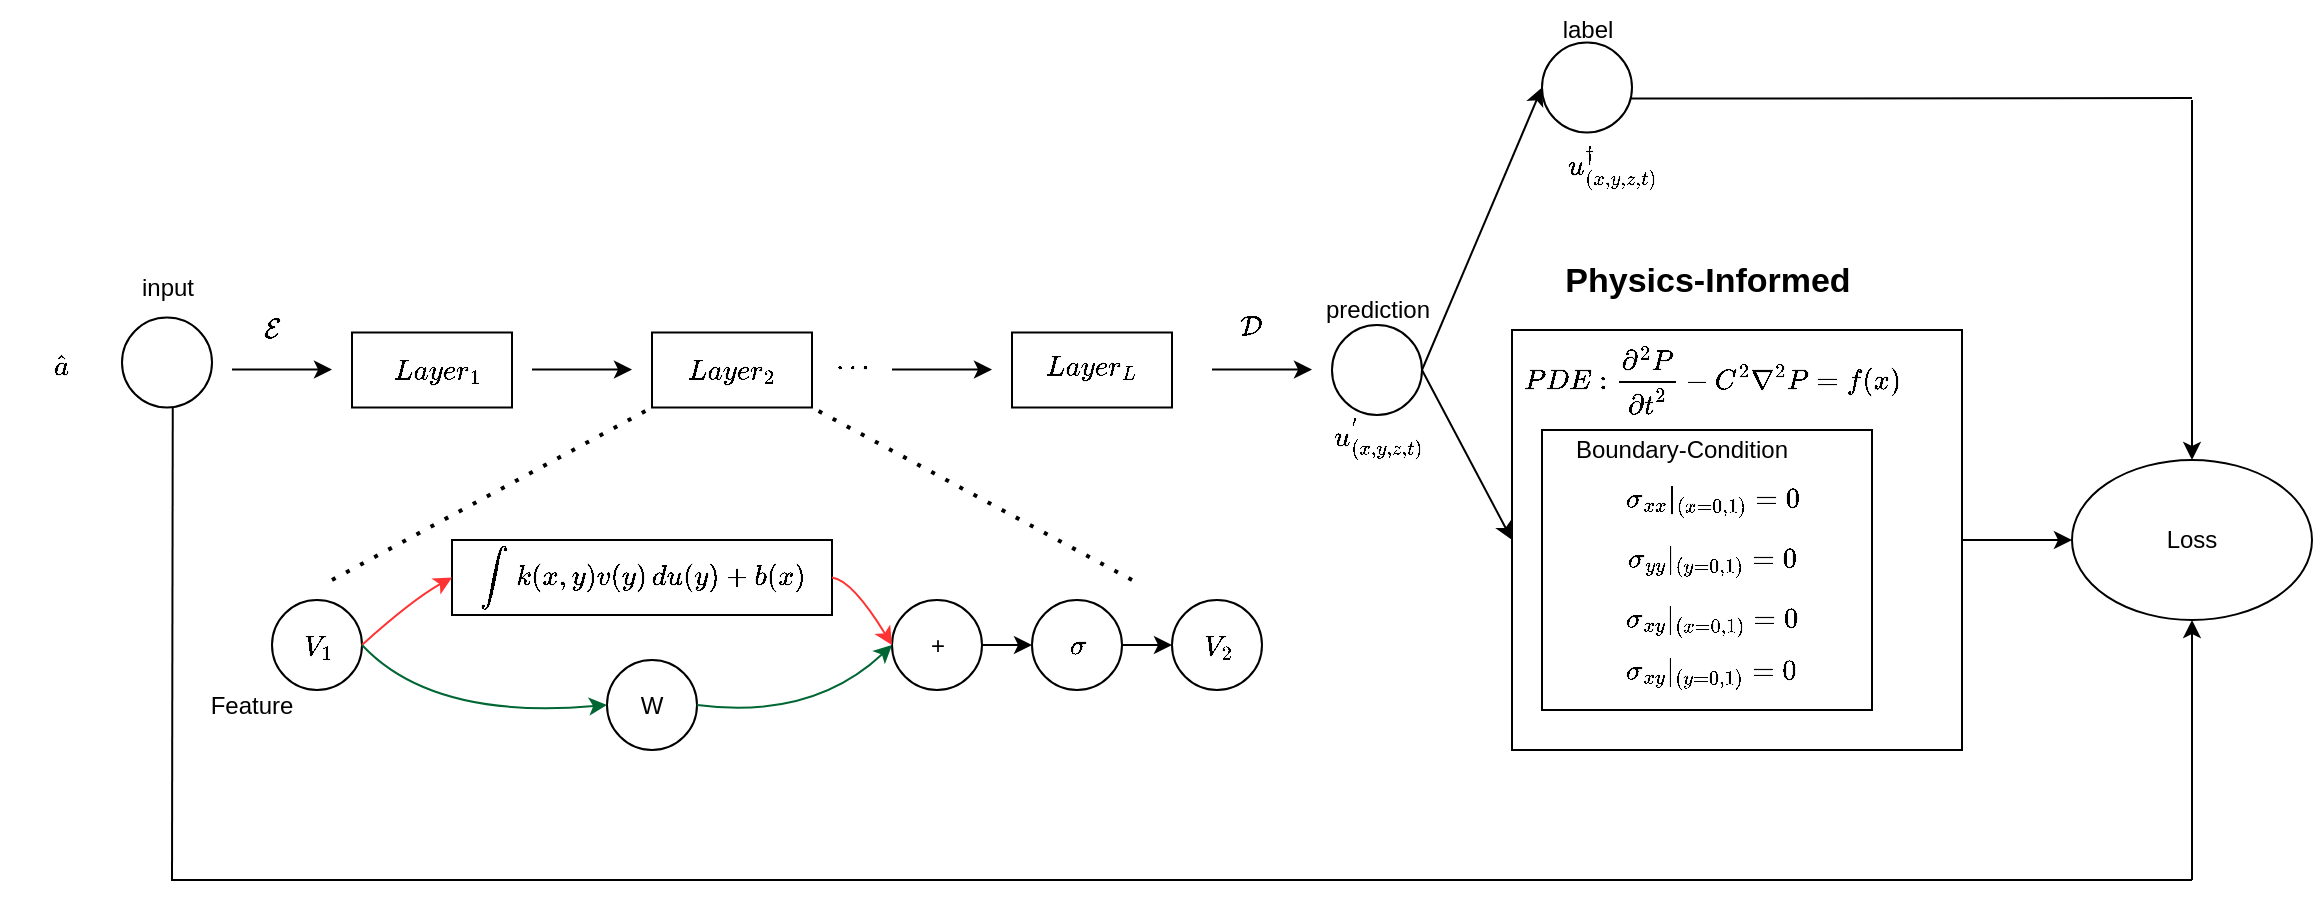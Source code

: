 <mxfile version="20.6.0" type="github">
  <diagram id="vNaFavaUtkI6E_ZRZSPJ" name="第 1 页">
    <mxGraphModel dx="-616" dy="547" grid="1" gridSize="10" guides="1" tooltips="1" connect="1" arrows="1" fold="1" page="1" pageScale="1" pageWidth="827" pageHeight="1169" math="1" shadow="0">
      <root>
        <mxCell id="0" />
        <mxCell id="1" parent="0" />
        <mxCell id="5DeH8LEnFmFn5Sq5zkg7-81" value="" style="endArrow=classic;html=1;rounded=0;" edge="1" parent="1">
          <mxGeometry width="50" height="50" relative="1" as="geometry">
            <mxPoint x="2320" y="1094.8" as="sourcePoint" />
            <mxPoint x="2370" y="1094.8" as="targetPoint" />
          </mxGeometry>
        </mxCell>
        <mxCell id="5DeH8LEnFmFn5Sq5zkg7-82" value="$$\mathcal{E}$$" style="text;html=1;strokeColor=none;fillColor=none;align=center;verticalAlign=middle;whiteSpace=wrap;rounded=0;" vertex="1" parent="1">
          <mxGeometry x="2310" y="1060" width="60" height="30" as="geometry" />
        </mxCell>
        <mxCell id="5DeH8LEnFmFn5Sq5zkg7-83" value="" style="endArrow=classic;html=1;rounded=0;" edge="1" parent="1">
          <mxGeometry width="50" height="50" relative="1" as="geometry">
            <mxPoint x="2810" y="1094.8" as="sourcePoint" />
            <mxPoint x="2860" y="1094.8" as="targetPoint" />
          </mxGeometry>
        </mxCell>
        <mxCell id="5DeH8LEnFmFn5Sq5zkg7-84" value="$$\mathcal{D}$$" style="text;html=1;strokeColor=none;fillColor=none;align=center;verticalAlign=middle;whiteSpace=wrap;rounded=0;" vertex="1" parent="1">
          <mxGeometry x="2800" y="1060" width="60" height="25" as="geometry" />
        </mxCell>
        <mxCell id="5DeH8LEnFmFn5Sq5zkg7-85" value="" style="rounded=0;whiteSpace=wrap;html=1;" vertex="1" parent="1">
          <mxGeometry x="2380" y="1076.25" width="80" height="37.5" as="geometry" />
        </mxCell>
        <mxCell id="5DeH8LEnFmFn5Sq5zkg7-86" value="$$ \mathcal{u}_{(x,y,z,t)}^{&#39;} $$" style="text;html=1;strokeColor=none;fillColor=none;align=center;verticalAlign=middle;whiteSpace=wrap;rounded=0;" vertex="1" parent="1">
          <mxGeometry x="2862.5" y="1113.75" width="60" height="30" as="geometry" />
        </mxCell>
        <mxCell id="5DeH8LEnFmFn5Sq5zkg7-87" value="" style="rounded=0;whiteSpace=wrap;html=1;" vertex="1" parent="1">
          <mxGeometry x="2530" y="1076.25" width="80" height="37.5" as="geometry" />
        </mxCell>
        <mxCell id="5DeH8LEnFmFn5Sq5zkg7-88" value="" style="endArrow=classic;html=1;rounded=0;" edge="1" parent="1">
          <mxGeometry width="50" height="50" relative="1" as="geometry">
            <mxPoint x="2470" y="1094.76" as="sourcePoint" />
            <mxPoint x="2520" y="1094.76" as="targetPoint" />
          </mxGeometry>
        </mxCell>
        <mxCell id="5DeH8LEnFmFn5Sq5zkg7-89" value="" style="rounded=0;whiteSpace=wrap;html=1;" vertex="1" parent="1">
          <mxGeometry x="2710" y="1076.25" width="80" height="37.5" as="geometry" />
        </mxCell>
        <mxCell id="5DeH8LEnFmFn5Sq5zkg7-90" value="" style="endArrow=classic;html=1;rounded=0;" edge="1" parent="1">
          <mxGeometry width="50" height="50" relative="1" as="geometry">
            <mxPoint x="2650" y="1094.76" as="sourcePoint" />
            <mxPoint x="2700" y="1094.76" as="targetPoint" />
          </mxGeometry>
        </mxCell>
        <mxCell id="5DeH8LEnFmFn5Sq5zkg7-91" value="$$\cdots$$" style="text;html=1;strokeColor=none;fillColor=none;align=center;verticalAlign=middle;whiteSpace=wrap;rounded=0;" vertex="1" parent="1">
          <mxGeometry x="2600" y="1080" width="60" height="25" as="geometry" />
        </mxCell>
        <mxCell id="5DeH8LEnFmFn5Sq5zkg7-92" value="" style="endArrow=none;dashed=1;html=1;dashPattern=1 3;strokeWidth=2;rounded=0;" edge="1" parent="1">
          <mxGeometry width="50" height="50" relative="1" as="geometry">
            <mxPoint x="2370" y="1200" as="sourcePoint" />
            <mxPoint x="2530" y="1113.75" as="targetPoint" />
          </mxGeometry>
        </mxCell>
        <mxCell id="5DeH8LEnFmFn5Sq5zkg7-93" value="" style="endArrow=none;dashed=1;html=1;dashPattern=1 3;strokeWidth=2;rounded=0;" edge="1" parent="1">
          <mxGeometry width="50" height="50" relative="1" as="geometry">
            <mxPoint x="2770" y="1200" as="sourcePoint" />
            <mxPoint x="2610" y="1113.75" as="targetPoint" />
          </mxGeometry>
        </mxCell>
        <mxCell id="5DeH8LEnFmFn5Sq5zkg7-94" value="" style="ellipse;whiteSpace=wrap;html=1;aspect=fixed;fillColor=none;" vertex="1" parent="1">
          <mxGeometry x="2870" y="1072.5" width="45" height="45" as="geometry" />
        </mxCell>
        <mxCell id="5DeH8LEnFmFn5Sq5zkg7-95" value="" style="ellipse;whiteSpace=wrap;html=1;aspect=fixed;" vertex="1" parent="1">
          <mxGeometry x="2265" y="1068.75" width="45" height="45" as="geometry" />
        </mxCell>
        <mxCell id="5DeH8LEnFmFn5Sq5zkg7-96" value="$$V_{1}$$" style="text;html=1;strokeColor=none;fillColor=none;align=center;verticalAlign=middle;whiteSpace=wrap;rounded=0;" vertex="1" parent="1">
          <mxGeometry x="2332.5" y="1217.5" width="60" height="30" as="geometry" />
        </mxCell>
        <mxCell id="5DeH8LEnFmFn5Sq5zkg7-97" value="" style="ellipse;whiteSpace=wrap;html=1;aspect=fixed;fillColor=none;" vertex="1" parent="1">
          <mxGeometry x="2340" y="1210" width="45" height="45" as="geometry" />
        </mxCell>
        <mxCell id="5DeH8LEnFmFn5Sq5zkg7-98" value="Feature" style="text;html=1;strokeColor=none;fillColor=none;align=center;verticalAlign=middle;whiteSpace=wrap;rounded=0;" vertex="1" parent="1">
          <mxGeometry x="2300" y="1247.5" width="60" height="30" as="geometry" />
        </mxCell>
        <mxCell id="5DeH8LEnFmFn5Sq5zkg7-99" value="" style="rounded=0;whiteSpace=wrap;html=1;" vertex="1" parent="1">
          <mxGeometry x="2430" y="1180" width="190" height="37.5" as="geometry" />
        </mxCell>
        <mxCell id="5DeH8LEnFmFn5Sq5zkg7-100" value="" style="ellipse;whiteSpace=wrap;html=1;aspect=fixed;" vertex="1" parent="1">
          <mxGeometry x="2507.5" y="1240" width="45" height="45" as="geometry" />
        </mxCell>
        <mxCell id="5DeH8LEnFmFn5Sq5zkg7-101" value="" style="ellipse;whiteSpace=wrap;html=1;aspect=fixed;" vertex="1" parent="1">
          <mxGeometry x="2650" y="1210" width="45" height="45" as="geometry" />
        </mxCell>
        <mxCell id="5DeH8LEnFmFn5Sq5zkg7-102" value="W" style="text;html=1;strokeColor=none;fillColor=none;align=center;verticalAlign=middle;whiteSpace=wrap;rounded=0;" vertex="1" parent="1">
          <mxGeometry x="2500" y="1247.5" width="60" height="30" as="geometry" />
        </mxCell>
        <mxCell id="5DeH8LEnFmFn5Sq5zkg7-103" value="" style="ellipse;whiteSpace=wrap;html=1;aspect=fixed;" vertex="1" parent="1">
          <mxGeometry x="2720" y="1210" width="45" height="45" as="geometry" />
        </mxCell>
        <mxCell id="5DeH8LEnFmFn5Sq5zkg7-104" value="" style="ellipse;whiteSpace=wrap;html=1;aspect=fixed;" vertex="1" parent="1">
          <mxGeometry x="2790" y="1210" width="45" height="45" as="geometry" />
        </mxCell>
        <mxCell id="5DeH8LEnFmFn5Sq5zkg7-105" value="$$Layer_{1}$$" style="text;html=1;strokeColor=none;fillColor=none;align=center;verticalAlign=middle;whiteSpace=wrap;rounded=0;" vertex="1" parent="1">
          <mxGeometry x="2392.5" y="1080" width="60" height="30" as="geometry" />
        </mxCell>
        <mxCell id="5DeH8LEnFmFn5Sq5zkg7-106" value="$$Layer_{2}$$" style="text;html=1;strokeColor=none;fillColor=none;align=center;verticalAlign=middle;whiteSpace=wrap;rounded=0;" vertex="1" parent="1">
          <mxGeometry x="2540" y="1080" width="60" height="30" as="geometry" />
        </mxCell>
        <mxCell id="5DeH8LEnFmFn5Sq5zkg7-107" value="$$Layer_{L}$$" style="text;html=1;strokeColor=none;fillColor=none;align=center;verticalAlign=middle;whiteSpace=wrap;rounded=0;" vertex="1" parent="1">
          <mxGeometry x="2720" y="1077.5" width="60" height="30" as="geometry" />
        </mxCell>
        <mxCell id="5DeH8LEnFmFn5Sq5zkg7-108" value="+" style="text;html=1;strokeColor=none;fillColor=none;align=center;verticalAlign=middle;whiteSpace=wrap;rounded=0;" vertex="1" parent="1">
          <mxGeometry x="2642.5" y="1217.5" width="60" height="30" as="geometry" />
        </mxCell>
        <mxCell id="5DeH8LEnFmFn5Sq5zkg7-109" value="$$\sigma$$" style="text;html=1;strokeColor=none;fillColor=none;align=center;verticalAlign=middle;whiteSpace=wrap;rounded=0;" vertex="1" parent="1">
          <mxGeometry x="2712.5" y="1217.5" width="60" height="30" as="geometry" />
        </mxCell>
        <mxCell id="5DeH8LEnFmFn5Sq5zkg7-110" value="$$V_{2}$$" style="text;html=1;strokeColor=none;fillColor=none;align=center;verticalAlign=middle;whiteSpace=wrap;rounded=0;" vertex="1" parent="1">
          <mxGeometry x="2782.5" y="1217.5" width="60" height="30" as="geometry" />
        </mxCell>
        <mxCell id="5DeH8LEnFmFn5Sq5zkg7-111" value="" style="curved=1;endArrow=classic;html=1;rounded=0;exitX=1;exitY=0.5;exitDx=0;exitDy=0;entryX=0;entryY=0.5;entryDx=0;entryDy=0;strokeColor=#FF3333;" edge="1" parent="1" source="5DeH8LEnFmFn5Sq5zkg7-97" target="5DeH8LEnFmFn5Sq5zkg7-99">
          <mxGeometry width="50" height="50" relative="1" as="geometry">
            <mxPoint x="2400" y="1217.5" as="sourcePoint" />
            <mxPoint x="2435" y="1167.5" as="targetPoint" />
            <Array as="points">
              <mxPoint x="2410" y="1210" />
            </Array>
          </mxGeometry>
        </mxCell>
        <mxCell id="5DeH8LEnFmFn5Sq5zkg7-112" value="" style="curved=1;endArrow=classic;html=1;rounded=0;exitX=1;exitY=0.5;exitDx=0;exitDy=0;entryX=0;entryY=0.5;entryDx=0;entryDy=0;strokeColor=#006633;" edge="1" parent="1" source="5DeH8LEnFmFn5Sq5zkg7-97" target="5DeH8LEnFmFn5Sq5zkg7-100">
          <mxGeometry width="50" height="50" relative="1" as="geometry">
            <mxPoint x="2395" y="1242.5" as="sourcePoint" />
            <mxPoint x="2480" y="1270" as="targetPoint" />
            <Array as="points">
              <mxPoint x="2420" y="1270" />
            </Array>
          </mxGeometry>
        </mxCell>
        <mxCell id="5DeH8LEnFmFn5Sq5zkg7-113" value="" style="curved=1;endArrow=classic;html=1;rounded=0;exitX=1;exitY=0.5;exitDx=0;exitDy=0;entryX=0;entryY=0.5;entryDx=0;entryDy=0;strokeColor=#006633;" edge="1" parent="1" source="5DeH8LEnFmFn5Sq5zkg7-100" target="5DeH8LEnFmFn5Sq5zkg7-101">
          <mxGeometry width="50" height="50" relative="1" as="geometry">
            <mxPoint x="2560" y="1260" as="sourcePoint" />
            <mxPoint x="2650" y="1270" as="targetPoint" />
            <Array as="points">
              <mxPoint x="2610" y="1270" />
            </Array>
          </mxGeometry>
        </mxCell>
        <mxCell id="5DeH8LEnFmFn5Sq5zkg7-114" value="" style="curved=1;endArrow=classic;html=1;rounded=0;exitX=1;exitY=0.5;exitDx=0;exitDy=0;entryX=0;entryY=0.5;entryDx=0;entryDy=0;strokeColor=#FF3333;" edge="1" parent="1" source="5DeH8LEnFmFn5Sq5zkg7-99" target="5DeH8LEnFmFn5Sq5zkg7-101">
          <mxGeometry width="50" height="50" relative="1" as="geometry">
            <mxPoint x="2630" y="1190" as="sourcePoint" />
            <mxPoint x="2727.5" y="1160" as="targetPoint" />
            <Array as="points">
              <mxPoint x="2630" y="1200" />
            </Array>
          </mxGeometry>
        </mxCell>
        <mxCell id="5DeH8LEnFmFn5Sq5zkg7-115" value="" style="endArrow=classic;html=1;rounded=0;exitX=1;exitY=0.5;exitDx=0;exitDy=0;entryX=0;entryY=0.5;entryDx=0;entryDy=0;" edge="1" parent="1" source="5DeH8LEnFmFn5Sq5zkg7-101" target="5DeH8LEnFmFn5Sq5zkg7-103">
          <mxGeometry width="50" height="50" relative="1" as="geometry">
            <mxPoint x="2660" y="1270" as="sourcePoint" />
            <mxPoint x="2700" y="1270" as="targetPoint" />
          </mxGeometry>
        </mxCell>
        <mxCell id="5DeH8LEnFmFn5Sq5zkg7-116" value="" style="endArrow=classic;html=1;rounded=0;exitX=1;exitY=0.5;exitDx=0;exitDy=0;entryX=0;entryY=0.5;entryDx=0;entryDy=0;" edge="1" parent="1" source="5DeH8LEnFmFn5Sq5zkg7-103" target="5DeH8LEnFmFn5Sq5zkg7-104">
          <mxGeometry width="50" height="50" relative="1" as="geometry">
            <mxPoint x="2705.0" y="1242.5" as="sourcePoint" />
            <mxPoint x="2730.0" y="1242.5" as="targetPoint" />
          </mxGeometry>
        </mxCell>
        <mxCell id="5DeH8LEnFmFn5Sq5zkg7-117" value="$$\int_{}^{} k(x,y)v(y)\,du(y)&amp;nbsp; +b(x)$$" style="text;html=1;strokeColor=none;fillColor=none;align=center;verticalAlign=middle;whiteSpace=wrap;rounded=0;" vertex="1" parent="1">
          <mxGeometry x="2438.75" y="1183.75" width="172.5" height="30" as="geometry" />
        </mxCell>
        <mxCell id="5DeH8LEnFmFn5Sq5zkg7-118" value="" style="endArrow=classic;html=1;rounded=0;exitX=1;exitY=0.5;exitDx=0;exitDy=0;entryX=0;entryY=0.5;entryDx=0;entryDy=0;" edge="1" parent="1" source="5DeH8LEnFmFn5Sq5zkg7-94" target="5DeH8LEnFmFn5Sq5zkg7-136">
          <mxGeometry width="50" height="50" relative="1" as="geometry">
            <mxPoint x="2970" y="1100" as="sourcePoint" />
            <mxPoint x="3020" y="1100" as="targetPoint" />
          </mxGeometry>
        </mxCell>
        <mxCell id="5DeH8LEnFmFn5Sq5zkg7-119" value="prediction" style="text;html=1;strokeColor=none;fillColor=none;align=center;verticalAlign=middle;whiteSpace=wrap;rounded=0;" vertex="1" parent="1">
          <mxGeometry x="2862.5" y="1050" width="60" height="30" as="geometry" />
        </mxCell>
        <mxCell id="5DeH8LEnFmFn5Sq5zkg7-120" value="input" style="text;html=1;strokeColor=none;fillColor=none;align=center;verticalAlign=middle;whiteSpace=wrap;rounded=0;" vertex="1" parent="1">
          <mxGeometry x="2257.5" y="1038.75" width="60" height="30" as="geometry" />
        </mxCell>
        <mxCell id="5DeH8LEnFmFn5Sq5zkg7-121" value="" style="ellipse;whiteSpace=wrap;html=1;fillColor=none;" vertex="1" parent="1">
          <mxGeometry x="3240" y="1140" width="120" height="80" as="geometry" />
        </mxCell>
        <mxCell id="5DeH8LEnFmFn5Sq5zkg7-122" value="Loss" style="text;html=1;strokeColor=none;fillColor=none;align=center;verticalAlign=middle;whiteSpace=wrap;rounded=0;" vertex="1" parent="1">
          <mxGeometry x="3270" y="1165" width="60" height="30" as="geometry" />
        </mxCell>
        <mxCell id="5DeH8LEnFmFn5Sq5zkg7-123" value="" style="endArrow=classic;html=1;rounded=0;exitX=1;exitY=0.5;exitDx=0;exitDy=0;entryX=0;entryY=0.5;entryDx=0;entryDy=0;" edge="1" parent="1" source="5DeH8LEnFmFn5Sq5zkg7-94" target="5DeH8LEnFmFn5Sq5zkg7-125">
          <mxGeometry width="50" height="50" relative="1" as="geometry">
            <mxPoint x="2950.0" y="1185" as="sourcePoint" />
            <mxPoint x="2970" y="1130" as="targetPoint" />
          </mxGeometry>
        </mxCell>
        <mxCell id="5DeH8LEnFmFn5Sq5zkg7-124" value="&lt;font style=&quot;font-size: 17px;&quot;&gt;&lt;b&gt;Physics-Informed&lt;/b&gt;&lt;/font&gt;" style="text;html=1;strokeColor=none;fillColor=none;align=center;verticalAlign=middle;whiteSpace=wrap;rounded=0;" vertex="1" parent="1">
          <mxGeometry x="2967.5" y="1026.25" width="180" height="50" as="geometry" />
        </mxCell>
        <mxCell id="5DeH8LEnFmFn5Sq5zkg7-125" value="" style="rounded=0;whiteSpace=wrap;html=1;fillColor=none;" vertex="1" parent="1">
          <mxGeometry x="2960" y="1075" width="225" height="210" as="geometry" />
        </mxCell>
        <mxCell id="5DeH8LEnFmFn5Sq5zkg7-126" value="$$PDE:\frac{{\partial&amp;nbsp;&lt;br&gt;}^2 P&amp;nbsp; }{{\partial t}^{2}} - C^2 {\nabla}^{2} P =f(x)$$" style="text;html=1;strokeColor=none;fillColor=none;align=center;verticalAlign=middle;whiteSpace=wrap;rounded=0;" vertex="1" parent="1">
          <mxGeometry x="2990" y="1085" width="140" height="30" as="geometry" />
        </mxCell>
        <mxCell id="5DeH8LEnFmFn5Sq5zkg7-127" value="$$\sigma_{xx}|_{(x=0,1)} =0$$" style="text;html=1;strokeColor=none;fillColor=none;align=center;verticalAlign=middle;whiteSpace=wrap;rounded=0;" vertex="1" parent="1">
          <mxGeometry x="2990" y="1145" width="140" height="30" as="geometry" />
        </mxCell>
        <mxCell id="5DeH8LEnFmFn5Sq5zkg7-128" value="$$\sigma_{xy}|_{(x=0,1)} =0$$" style="text;html=1;strokeColor=none;fillColor=none;align=center;verticalAlign=middle;whiteSpace=wrap;rounded=0;" vertex="1" parent="1">
          <mxGeometry x="2990" y="1205" width="140" height="30" as="geometry" />
        </mxCell>
        <mxCell id="5DeH8LEnFmFn5Sq5zkg7-129" value="$$\sigma_{yy}|_{(y=0,1)} =0$$" style="text;html=1;strokeColor=none;fillColor=none;align=center;verticalAlign=middle;whiteSpace=wrap;rounded=0;" vertex="1" parent="1">
          <mxGeometry x="2990" y="1175" width="140" height="30" as="geometry" />
        </mxCell>
        <mxCell id="5DeH8LEnFmFn5Sq5zkg7-130" value="$$\sigma_{xy}|_{(y=0,1)} =0$$" style="text;html=1;strokeColor=none;fillColor=none;align=center;verticalAlign=middle;whiteSpace=wrap;rounded=0;" vertex="1" parent="1">
          <mxGeometry x="2990" y="1231.25" width="140" height="30" as="geometry" />
        </mxCell>
        <mxCell id="5DeH8LEnFmFn5Sq5zkg7-131" value="" style="rounded=0;whiteSpace=wrap;html=1;fillColor=none;" vertex="1" parent="1">
          <mxGeometry x="2975" y="1125" width="165" height="140" as="geometry" />
        </mxCell>
        <mxCell id="5DeH8LEnFmFn5Sq5zkg7-132" value="Boundary-Condition" style="text;html=1;strokeColor=none;fillColor=none;align=center;verticalAlign=middle;whiteSpace=wrap;rounded=0;" vertex="1" parent="1">
          <mxGeometry x="2975" y="1125" width="140" height="20" as="geometry" />
        </mxCell>
        <mxCell id="5DeH8LEnFmFn5Sq5zkg7-133" value="" style="endArrow=classic;html=1;rounded=0;fontSize=17;exitX=1;exitY=0.5;exitDx=0;exitDy=0;entryX=0;entryY=0.5;entryDx=0;entryDy=0;" edge="1" parent="1" source="5DeH8LEnFmFn5Sq5zkg7-125" target="5DeH8LEnFmFn5Sq5zkg7-121">
          <mxGeometry width="50" height="50" relative="1" as="geometry">
            <mxPoint x="3260" y="1146.25" as="sourcePoint" />
            <mxPoint x="3380" y="1179.5" as="targetPoint" />
          </mxGeometry>
        </mxCell>
        <mxCell id="5DeH8LEnFmFn5Sq5zkg7-134" value="" style="endArrow=none;html=1;rounded=0;fontSize=17;endFill=0;" edge="1" parent="1">
          <mxGeometry width="50" height="50" relative="1" as="geometry">
            <mxPoint x="3010" y="959.29" as="sourcePoint" />
            <mxPoint x="3300" y="959" as="targetPoint" />
          </mxGeometry>
        </mxCell>
        <mxCell id="5DeH8LEnFmFn5Sq5zkg7-135" value="" style="endArrow=classic;html=1;rounded=0;fontSize=17;entryX=0.5;entryY=0;entryDx=0;entryDy=0;" edge="1" parent="1" target="5DeH8LEnFmFn5Sq5zkg7-121">
          <mxGeometry width="50" height="50" relative="1" as="geometry">
            <mxPoint x="3300" y="960" as="sourcePoint" />
            <mxPoint x="3299.47" y="1112.5" as="targetPoint" />
          </mxGeometry>
        </mxCell>
        <mxCell id="5DeH8LEnFmFn5Sq5zkg7-136" value="" style="ellipse;whiteSpace=wrap;html=1;aspect=fixed;" vertex="1" parent="1">
          <mxGeometry x="2975" y="931.25" width="45" height="45" as="geometry" />
        </mxCell>
        <mxCell id="5DeH8LEnFmFn5Sq5zkg7-137" value="label" style="text;html=1;strokeColor=none;fillColor=none;align=center;verticalAlign=middle;whiteSpace=wrap;rounded=0;" vertex="1" parent="1">
          <mxGeometry x="2967.5" y="910" width="60" height="30" as="geometry" />
        </mxCell>
        <mxCell id="5DeH8LEnFmFn5Sq5zkg7-138" value="" style="endArrow=none;html=1;rounded=0;fontSize=17;endFill=0;" edge="1" parent="1">
          <mxGeometry width="50" height="50" relative="1" as="geometry">
            <mxPoint x="2290.38" y="1113.75" as="sourcePoint" />
            <mxPoint x="2290" y="1350.485" as="targetPoint" />
          </mxGeometry>
        </mxCell>
        <mxCell id="5DeH8LEnFmFn5Sq5zkg7-139" value="" style="endArrow=none;html=1;rounded=0;fontSize=17;endFill=0;" edge="1" parent="1">
          <mxGeometry width="50" height="50" relative="1" as="geometry">
            <mxPoint x="2290" y="1350" as="sourcePoint" />
            <mxPoint x="3300" y="1350" as="targetPoint" />
          </mxGeometry>
        </mxCell>
        <mxCell id="5DeH8LEnFmFn5Sq5zkg7-140" value="" style="endArrow=classic;html=1;rounded=0;fontSize=17;" edge="1" parent="1" target="5DeH8LEnFmFn5Sq5zkg7-121">
          <mxGeometry width="50" height="50" relative="1" as="geometry">
            <mxPoint x="3300" y="1350" as="sourcePoint" />
            <mxPoint x="3110" y="1180" as="targetPoint" />
          </mxGeometry>
        </mxCell>
        <mxCell id="5DeH8LEnFmFn5Sq5zkg7-141" value="$$ \mathcal{u}_{(x,y,z,t)}^{\dagger}$$" style="text;html=1;strokeColor=none;fillColor=none;align=center;verticalAlign=middle;whiteSpace=wrap;rounded=0;" vertex="1" parent="1">
          <mxGeometry x="2980" y="978.75" width="60" height="30" as="geometry" />
        </mxCell>
        <mxCell id="5DeH8LEnFmFn5Sq5zkg7-142" value="$$\hat{a}$$" style="text;html=1;strokeColor=none;fillColor=none;align=center;verticalAlign=middle;whiteSpace=wrap;rounded=0;" vertex="1" parent="1">
          <mxGeometry x="2205" y="1077.5" width="60" height="30" as="geometry" />
        </mxCell>
      </root>
    </mxGraphModel>
  </diagram>
</mxfile>
